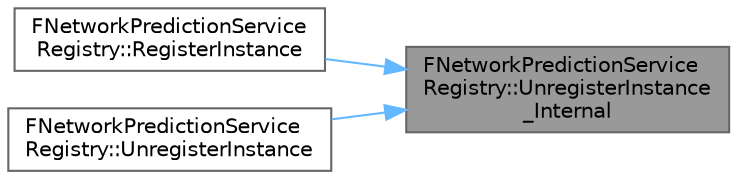 digraph "FNetworkPredictionServiceRegistry::UnregisterInstance_Internal"
{
 // INTERACTIVE_SVG=YES
 // LATEX_PDF_SIZE
  bgcolor="transparent";
  edge [fontname=Helvetica,fontsize=10,labelfontname=Helvetica,labelfontsize=10];
  node [fontname=Helvetica,fontsize=10,shape=box,height=0.2,width=0.4];
  rankdir="RL";
  Node1 [id="Node000001",label="FNetworkPredictionService\lRegistry::UnregisterInstance\l_Internal",height=0.2,width=0.4,color="gray40", fillcolor="grey60", style="filled", fontcolor="black",tooltip=" "];
  Node1 -> Node2 [id="edge1_Node000001_Node000002",dir="back",color="steelblue1",style="solid",tooltip=" "];
  Node2 [id="Node000002",label="FNetworkPredictionService\lRegistry::RegisterInstance",height=0.2,width=0.4,color="grey40", fillcolor="white", style="filled",URL="$d0/d22/classFNetworkPredictionServiceRegistry.html#ab2fd029d3e14407baaba3f05d1fc7eff",tooltip=" "];
  Node1 -> Node3 [id="edge2_Node000001_Node000003",dir="back",color="steelblue1",style="solid",tooltip=" "];
  Node3 [id="Node000003",label="FNetworkPredictionService\lRegistry::UnregisterInstance",height=0.2,width=0.4,color="grey40", fillcolor="white", style="filled",URL="$d0/d22/classFNetworkPredictionServiceRegistry.html#a44dda77af706d4625226b5ee6e5ccc83",tooltip=" "];
}
